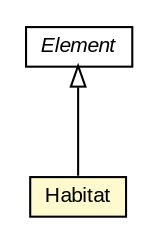 #!/usr/local/bin/dot
#
# Class diagram 
# Generated by UMLGraph version R5_6-24-gf6e263 (http://www.umlgraph.org/)
#

digraph G {
	edge [fontname="arial",fontsize=10,labelfontname="arial",labelfontsize=10];
	node [fontname="arial",fontsize=10,shape=plaintext];
	nodesep=0.25;
	ranksep=0.5;
	// edu.arizona.biosemantics.semanticmarkup.markupelement.habitat.model.Habitat
	c69597 [label=<<table title="edu.arizona.biosemantics.semanticmarkup.markupelement.habitat.model.Habitat" border="0" cellborder="1" cellspacing="0" cellpadding="2" port="p" bgcolor="lemonChiffon" href="./Habitat.html">
		<tr><td><table border="0" cellspacing="0" cellpadding="1">
<tr><td align="center" balign="center"> Habitat </td></tr>
		</table></td></tr>
		</table>>, URL="./Habitat.html", fontname="arial", fontcolor="black", fontsize=10.0];
	// edu.arizona.biosemantics.semanticmarkup.model.Element
	c69634 [label=<<table title="edu.arizona.biosemantics.semanticmarkup.model.Element" border="0" cellborder="1" cellspacing="0" cellpadding="2" port="p" href="../../../model/Element.html">
		<tr><td><table border="0" cellspacing="0" cellpadding="1">
<tr><td align="center" balign="center"><font face="arial italic"> Element </font></td></tr>
		</table></td></tr>
		</table>>, URL="../../../model/Element.html", fontname="arial", fontcolor="black", fontsize=10.0];
	//edu.arizona.biosemantics.semanticmarkup.markupelement.habitat.model.Habitat extends edu.arizona.biosemantics.semanticmarkup.model.Element
	c69634:p -> c69597:p [dir=back,arrowtail=empty];
}

